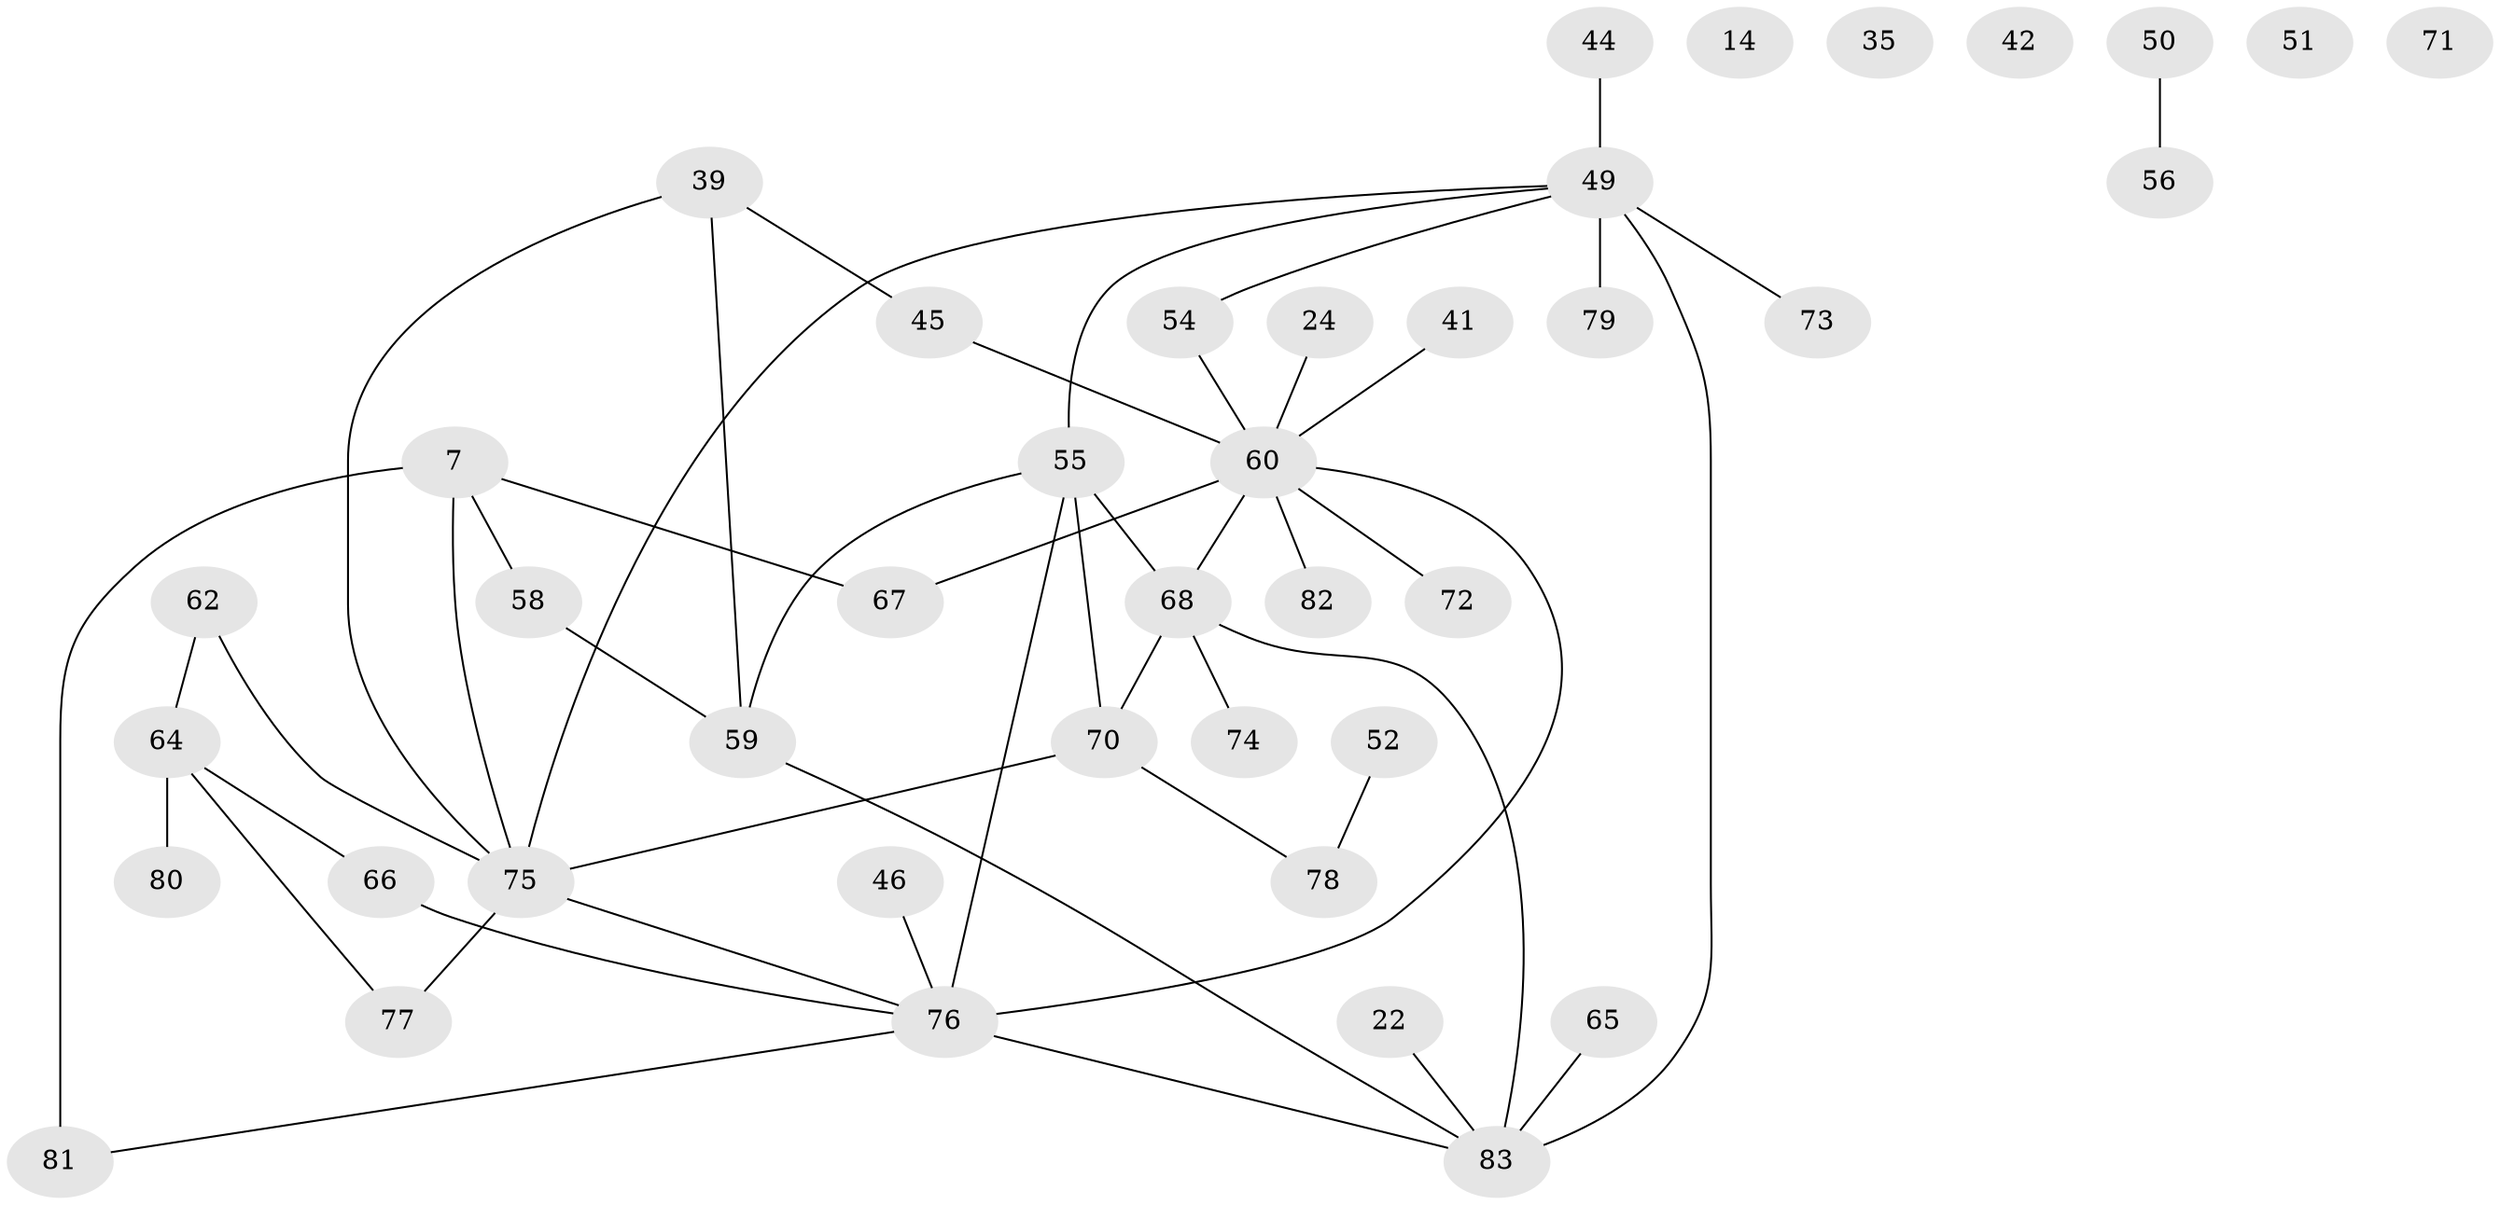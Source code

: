 // original degree distribution, {5: 0.08433734939759036, 3: 0.1566265060240964, 4: 0.10843373493975904, 1: 0.24096385542168675, 2: 0.3253012048192771, 0: 0.060240963855421686, 6: 0.024096385542168676}
// Generated by graph-tools (version 1.1) at 2025/40/03/09/25 04:40:08]
// undirected, 41 vertices, 49 edges
graph export_dot {
graph [start="1"]
  node [color=gray90,style=filled];
  7;
  14;
  22;
  24;
  35;
  39;
  41;
  42;
  44;
  45;
  46 [super="+40"];
  49 [super="+21"];
  50;
  51;
  52;
  54;
  55 [super="+48"];
  56;
  58;
  59 [super="+12+29"];
  60 [super="+33+26"];
  62;
  64 [super="+5+25"];
  65;
  66;
  67;
  68 [super="+47+61"];
  70 [super="+43"];
  71;
  72;
  73;
  74;
  75 [super="+23+53"];
  76 [super="+10+69+38+28"];
  77;
  78;
  79 [super="+36"];
  80 [super="+8"];
  81 [super="+2"];
  82;
  83 [super="+27+19"];
  7 -- 58;
  7 -- 67;
  7 -- 81 [weight=2];
  7 -- 75;
  22 -- 83;
  24 -- 60;
  39 -- 45;
  39 -- 59 [weight=2];
  39 -- 75 [weight=2];
  41 -- 60;
  44 -- 49;
  45 -- 60;
  46 -- 76;
  49 -- 54;
  49 -- 75;
  49 -- 83 [weight=2];
  49 -- 73;
  49 -- 79;
  49 -- 55;
  50 -- 56;
  52 -- 78;
  54 -- 60;
  55 -- 70;
  55 -- 68;
  55 -- 59;
  55 -- 76;
  58 -- 59;
  59 -- 83;
  60 -- 67;
  60 -- 68 [weight=3];
  60 -- 72;
  60 -- 76 [weight=2];
  60 -- 82;
  62 -- 64;
  62 -- 75;
  64 -- 77;
  64 -- 66;
  64 -- 80;
  65 -- 83;
  66 -- 76;
  68 -- 83;
  68 -- 74;
  68 -- 70;
  70 -- 78;
  70 -- 75;
  75 -- 77;
  75 -- 76;
  76 -- 81;
  76 -- 83;
}
